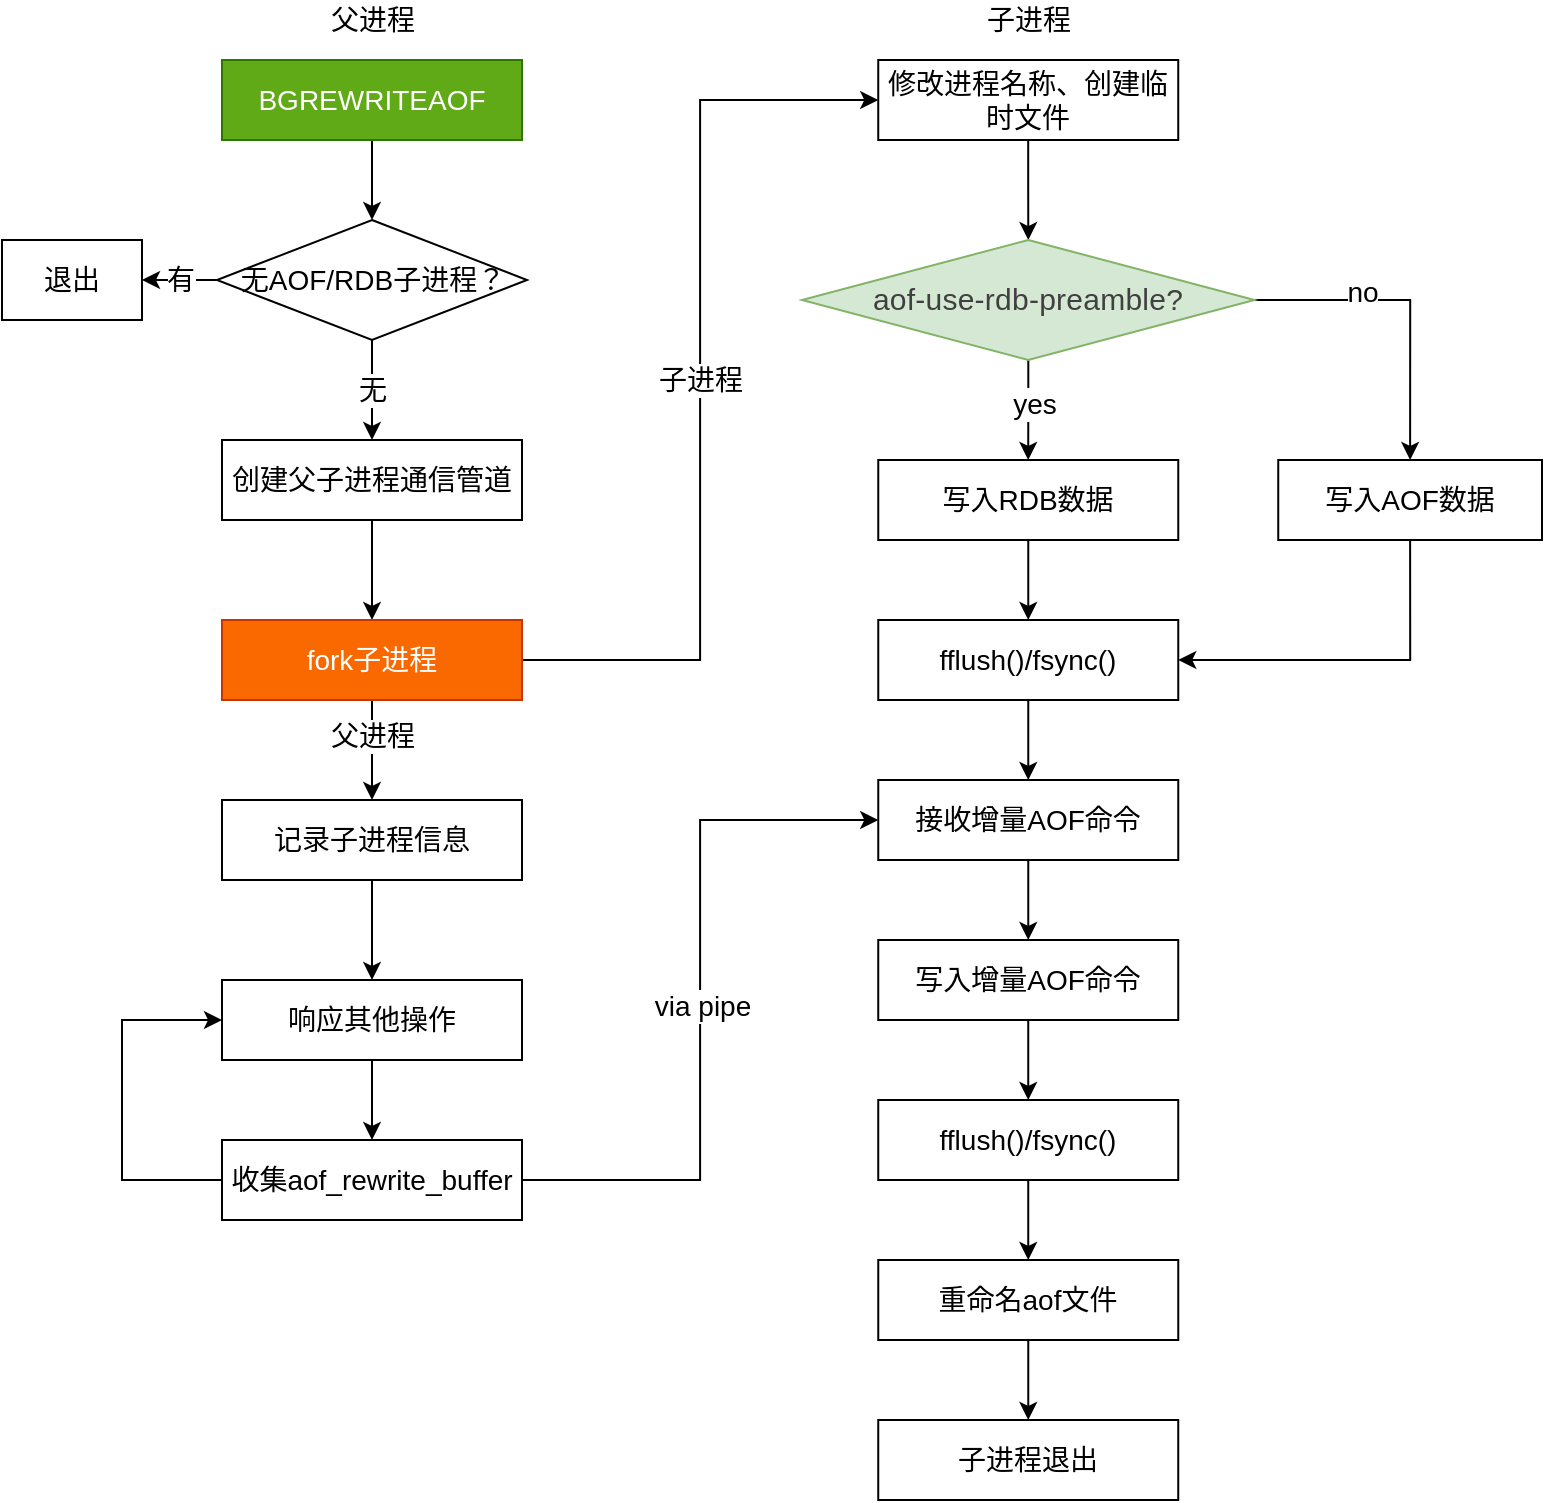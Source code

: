 <mxfile version="14.4.2" type="github" pages="4">
  <diagram id="YJ_Gj_0my1BFzYaCNSu6" name="Persistence">
    <mxGraphModel dx="1426" dy="794" grid="1" gridSize="10" guides="1" tooltips="1" connect="1" arrows="1" fold="1" page="1" pageScale="1" pageWidth="827" pageHeight="1169" math="0" shadow="0">
      <root>
        <mxCell id="0" />
        <mxCell id="1" parent="0" />
        <mxCell id="Mp_vjarauQsjddqw96AD-2" value="" style="rounded=0;orthogonalLoop=1;jettySize=auto;html=1;fontSize=14;edgeStyle=orthogonalEdgeStyle;" parent="1" source="Mp_vjarauQsjddqw96AD-3" target="Mp_vjarauQsjddqw96AD-6" edge="1">
          <mxGeometry relative="1" as="geometry" />
        </mxCell>
        <mxCell id="Mp_vjarauQsjddqw96AD-3" value="BGREWRITEAOF" style="rounded=0;whiteSpace=wrap;html=1;fontSize=14;align=center;fillColor=#60a917;strokeColor=#2D7600;fontColor=#ffffff;" parent="1" vertex="1">
          <mxGeometry x="139" y="120" width="150" height="40" as="geometry" />
        </mxCell>
        <mxCell id="Mp_vjarauQsjddqw96AD-4" value="有" style="edgeStyle=orthogonalEdgeStyle;rounded=0;orthogonalLoop=1;jettySize=auto;html=1;fontSize=14;" parent="1" source="Mp_vjarauQsjddqw96AD-6" target="Mp_vjarauQsjddqw96AD-7" edge="1">
          <mxGeometry relative="1" as="geometry" />
        </mxCell>
        <mxCell id="Mp_vjarauQsjddqw96AD-5" value="无" style="edgeStyle=orthogonalEdgeStyle;rounded=0;orthogonalLoop=1;jettySize=auto;html=1;fontSize=14;" parent="1" source="Mp_vjarauQsjddqw96AD-6" target="Mp_vjarauQsjddqw96AD-9" edge="1">
          <mxGeometry relative="1" as="geometry" />
        </mxCell>
        <mxCell id="Mp_vjarauQsjddqw96AD-6" value="无AOF/RDB子进程？" style="rhombus;whiteSpace=wrap;html=1;rounded=0;fontSize=14;" parent="1" vertex="1">
          <mxGeometry x="136.5" y="200" width="155" height="60" as="geometry" />
        </mxCell>
        <mxCell id="Mp_vjarauQsjddqw96AD-7" value="退出" style="whiteSpace=wrap;html=1;rounded=0;fontSize=14;" parent="1" vertex="1">
          <mxGeometry x="29" y="210" width="70" height="40" as="geometry" />
        </mxCell>
        <mxCell id="Mp_vjarauQsjddqw96AD-8" value="" style="edgeStyle=orthogonalEdgeStyle;rounded=0;orthogonalLoop=1;jettySize=auto;html=1;fontSize=14;" parent="1" source="Mp_vjarauQsjddqw96AD-9" target="Mp_vjarauQsjddqw96AD-13" edge="1">
          <mxGeometry relative="1" as="geometry" />
        </mxCell>
        <mxCell id="Mp_vjarauQsjddqw96AD-9" value="创建父子进程通信管道" style="rounded=0;whiteSpace=wrap;html=1;fontSize=14;align=center;" parent="1" vertex="1">
          <mxGeometry x="139" y="310" width="150" height="40" as="geometry" />
        </mxCell>
        <mxCell id="Mp_vjarauQsjddqw96AD-10" value="子进程" style="edgeStyle=orthogonalEdgeStyle;rounded=0;orthogonalLoop=1;jettySize=auto;html=1;fontSize=14;entryX=0;entryY=0.5;entryDx=0;entryDy=0;" parent="1" source="Mp_vjarauQsjddqw96AD-13" target="Mp_vjarauQsjddqw96AD-24" edge="1">
          <mxGeometry relative="1" as="geometry" />
        </mxCell>
        <mxCell id="Mp_vjarauQsjddqw96AD-11" value="" style="edgeStyle=orthogonalEdgeStyle;rounded=0;orthogonalLoop=1;jettySize=auto;html=1;fontSize=14;" parent="1" source="Mp_vjarauQsjddqw96AD-13" target="Mp_vjarauQsjddqw96AD-16" edge="1">
          <mxGeometry relative="1" as="geometry" />
        </mxCell>
        <mxCell id="Mp_vjarauQsjddqw96AD-12" value="父进程" style="edgeLabel;html=1;align=center;verticalAlign=middle;resizable=0;points=[];fontSize=14;" parent="Mp_vjarauQsjddqw96AD-11" vertex="1" connectable="0">
          <mxGeometry x="-0.275" relative="1" as="geometry">
            <mxPoint as="offset" />
          </mxGeometry>
        </mxCell>
        <mxCell id="Mp_vjarauQsjddqw96AD-13" value="fork子进程" style="rounded=0;whiteSpace=wrap;html=1;fontSize=14;align=center;fillColor=#fa6800;strokeColor=#C73500;fontColor=#ffffff;" parent="1" vertex="1">
          <mxGeometry x="139" y="400" width="150" height="40" as="geometry" />
        </mxCell>
        <mxCell id="Mp_vjarauQsjddqw96AD-14" value="父进程" style="text;html=1;align=center;verticalAlign=middle;resizable=0;points=[];autosize=1;fontSize=14;" parent="1" vertex="1">
          <mxGeometry x="184" y="90" width="60" height="20" as="geometry" />
        </mxCell>
        <mxCell id="Mp_vjarauQsjddqw96AD-15" value="" style="edgeStyle=orthogonalEdgeStyle;rounded=0;orthogonalLoop=1;jettySize=auto;html=1;fontSize=14;" parent="1" source="Mp_vjarauQsjddqw96AD-16" target="Mp_vjarauQsjddqw96AD-18" edge="1">
          <mxGeometry relative="1" as="geometry" />
        </mxCell>
        <mxCell id="Mp_vjarauQsjddqw96AD-16" value="记录子进程信息" style="rounded=0;whiteSpace=wrap;html=1;fontSize=14;align=center;" parent="1" vertex="1">
          <mxGeometry x="139" y="490" width="150" height="40" as="geometry" />
        </mxCell>
        <mxCell id="Mp_vjarauQsjddqw96AD-17" value="" style="edgeStyle=orthogonalEdgeStyle;rounded=0;orthogonalLoop=1;jettySize=auto;html=1;fontSize=14;" parent="1" source="Mp_vjarauQsjddqw96AD-18" target="Mp_vjarauQsjddqw96AD-22" edge="1">
          <mxGeometry relative="1" as="geometry" />
        </mxCell>
        <mxCell id="Mp_vjarauQsjddqw96AD-18" value="响应其他操作" style="rounded=0;whiteSpace=wrap;html=1;fontSize=14;align=center;" parent="1" vertex="1">
          <mxGeometry x="139" y="580" width="150" height="40" as="geometry" />
        </mxCell>
        <mxCell id="Mp_vjarauQsjddqw96AD-19" style="edgeStyle=orthogonalEdgeStyle;rounded=0;orthogonalLoop=1;jettySize=auto;html=1;entryX=0;entryY=0.5;entryDx=0;entryDy=0;fontSize=14;exitX=0;exitY=0.5;exitDx=0;exitDy=0;" parent="1" source="Mp_vjarauQsjddqw96AD-22" target="Mp_vjarauQsjddqw96AD-18" edge="1">
          <mxGeometry relative="1" as="geometry">
            <Array as="points">
              <mxPoint x="89" y="680" />
              <mxPoint x="89" y="600" />
            </Array>
          </mxGeometry>
        </mxCell>
        <mxCell id="Mp_vjarauQsjddqw96AD-20" style="edgeStyle=orthogonalEdgeStyle;rounded=0;orthogonalLoop=1;jettySize=auto;html=1;exitX=1;exitY=0.5;exitDx=0;exitDy=0;entryX=0;entryY=0.5;entryDx=0;entryDy=0;fontSize=14;" parent="1" source="Mp_vjarauQsjddqw96AD-22" target="Mp_vjarauQsjddqw96AD-37" edge="1">
          <mxGeometry relative="1" as="geometry" />
        </mxCell>
        <mxCell id="Mp_vjarauQsjddqw96AD-21" value="via pipe" style="edgeLabel;html=1;align=center;verticalAlign=middle;resizable=0;points=[];fontSize=14;" parent="Mp_vjarauQsjddqw96AD-20" vertex="1" connectable="0">
          <mxGeometry x="-0.018" y="-1" relative="1" as="geometry">
            <mxPoint as="offset" />
          </mxGeometry>
        </mxCell>
        <mxCell id="Mp_vjarauQsjddqw96AD-22" value="收集aof_rewrite_buffer" style="rounded=0;whiteSpace=wrap;html=1;fontSize=14;align=center;" parent="1" vertex="1">
          <mxGeometry x="139" y="660" width="150" height="40" as="geometry" />
        </mxCell>
        <mxCell id="Mp_vjarauQsjddqw96AD-23" style="edgeStyle=orthogonalEdgeStyle;rounded=0;orthogonalLoop=1;jettySize=auto;html=1;fontSize=14;" parent="1" source="Mp_vjarauQsjddqw96AD-24" target="Mp_vjarauQsjddqw96AD-29" edge="1">
          <mxGeometry relative="1" as="geometry" />
        </mxCell>
        <mxCell id="Mp_vjarauQsjddqw96AD-24" value="修改进程名称、创建临时文件" style="rounded=0;whiteSpace=wrap;html=1;fontSize=14;align=center;" parent="1" vertex="1">
          <mxGeometry x="467.12" y="120" width="150" height="40" as="geometry" />
        </mxCell>
        <mxCell id="Mp_vjarauQsjddqw96AD-25" style="edgeStyle=orthogonalEdgeStyle;rounded=0;orthogonalLoop=1;jettySize=auto;html=1;fontSize=14;" parent="1" source="Mp_vjarauQsjddqw96AD-29" target="Mp_vjarauQsjddqw96AD-31" edge="1">
          <mxGeometry relative="1" as="geometry" />
        </mxCell>
        <mxCell id="Mp_vjarauQsjddqw96AD-26" value="yes" style="edgeLabel;html=1;align=center;verticalAlign=middle;resizable=0;points=[];fontSize=14;" parent="Mp_vjarauQsjddqw96AD-25" vertex="1" connectable="0">
          <mxGeometry x="-0.121" y="3" relative="1" as="geometry">
            <mxPoint as="offset" />
          </mxGeometry>
        </mxCell>
        <mxCell id="Mp_vjarauQsjddqw96AD-27" style="edgeStyle=orthogonalEdgeStyle;rounded=0;orthogonalLoop=1;jettySize=auto;html=1;exitX=1;exitY=0.5;exitDx=0;exitDy=0;entryX=0.5;entryY=0;entryDx=0;entryDy=0;fontSize=14;" parent="1" source="Mp_vjarauQsjddqw96AD-29" target="Mp_vjarauQsjddqw96AD-33" edge="1">
          <mxGeometry relative="1" as="geometry" />
        </mxCell>
        <mxCell id="Mp_vjarauQsjddqw96AD-28" value="no" style="edgeLabel;html=1;align=center;verticalAlign=middle;resizable=0;points=[];fontSize=14;" parent="Mp_vjarauQsjddqw96AD-27" vertex="1" connectable="0">
          <mxGeometry x="-0.33" y="4" relative="1" as="geometry">
            <mxPoint as="offset" />
          </mxGeometry>
        </mxCell>
        <mxCell id="Mp_vjarauQsjddqw96AD-29" value="&lt;span style=&quot;font-size: 15px ; color: rgb(64 , 64 , 64) ; line-height: 1.74 ; letter-spacing: 0.008em ; outline-style: none ; overflow-wrap: break-word&quot;&gt;aof-use-rdb-preamble?&lt;/span&gt;" style="rhombus;whiteSpace=wrap;html=1;rounded=0;fontSize=14;fillColor=#d5e8d4;strokeColor=#82b366;" parent="1" vertex="1">
          <mxGeometry x="429" y="210" width="226.25" height="60" as="geometry" />
        </mxCell>
        <mxCell id="Mp_vjarauQsjddqw96AD-30" value="" style="edgeStyle=orthogonalEdgeStyle;rounded=0;orthogonalLoop=1;jettySize=auto;html=1;fontSize=14;" parent="1" source="Mp_vjarauQsjddqw96AD-31" target="Mp_vjarauQsjddqw96AD-35" edge="1">
          <mxGeometry relative="1" as="geometry" />
        </mxCell>
        <mxCell id="Mp_vjarauQsjddqw96AD-31" value="写入RDB数据" style="rounded=0;whiteSpace=wrap;html=1;fontSize=14;align=center;" parent="1" vertex="1">
          <mxGeometry x="467.13" y="320" width="150" height="40" as="geometry" />
        </mxCell>
        <mxCell id="Mp_vjarauQsjddqw96AD-32" style="edgeStyle=orthogonalEdgeStyle;rounded=0;orthogonalLoop=1;jettySize=auto;html=1;entryX=1;entryY=0.5;entryDx=0;entryDy=0;fontSize=14;exitX=0.5;exitY=1;exitDx=0;exitDy=0;" parent="1" source="Mp_vjarauQsjddqw96AD-33" target="Mp_vjarauQsjddqw96AD-35" edge="1">
          <mxGeometry relative="1" as="geometry" />
        </mxCell>
        <mxCell id="Mp_vjarauQsjddqw96AD-33" value="写入AOF数据" style="rounded=0;whiteSpace=wrap;html=1;fontSize=14;align=center;" parent="1" vertex="1">
          <mxGeometry x="667.12" y="320" width="131.88" height="40" as="geometry" />
        </mxCell>
        <mxCell id="Mp_vjarauQsjddqw96AD-34" value="" style="edgeStyle=orthogonalEdgeStyle;rounded=0;orthogonalLoop=1;jettySize=auto;html=1;fontSize=14;" parent="1" source="Mp_vjarauQsjddqw96AD-35" target="Mp_vjarauQsjddqw96AD-37" edge="1">
          <mxGeometry relative="1" as="geometry" />
        </mxCell>
        <mxCell id="Mp_vjarauQsjddqw96AD-35" value="fflush()/fsync()" style="rounded=0;whiteSpace=wrap;html=1;fontSize=14;align=center;" parent="1" vertex="1">
          <mxGeometry x="467.13" y="400" width="150" height="40" as="geometry" />
        </mxCell>
        <mxCell id="Mp_vjarauQsjddqw96AD-36" value="" style="edgeStyle=orthogonalEdgeStyle;rounded=0;orthogonalLoop=1;jettySize=auto;html=1;fontSize=14;" parent="1" source="Mp_vjarauQsjddqw96AD-37" target="Mp_vjarauQsjddqw96AD-39" edge="1">
          <mxGeometry relative="1" as="geometry" />
        </mxCell>
        <mxCell id="Mp_vjarauQsjddqw96AD-37" value="接收增量AOF命令" style="rounded=0;whiteSpace=wrap;html=1;fontSize=14;align=center;" parent="1" vertex="1">
          <mxGeometry x="467.13" y="480" width="150" height="40" as="geometry" />
        </mxCell>
        <mxCell id="Mp_vjarauQsjddqw96AD-38" style="edgeStyle=orthogonalEdgeStyle;rounded=0;orthogonalLoop=1;jettySize=auto;html=1;fontSize=14;" parent="1" source="Mp_vjarauQsjddqw96AD-39" target="Mp_vjarauQsjddqw96AD-41" edge="1">
          <mxGeometry relative="1" as="geometry" />
        </mxCell>
        <mxCell id="Mp_vjarauQsjddqw96AD-39" value="写入增量AOF命令" style="rounded=0;whiteSpace=wrap;html=1;fontSize=14;align=center;" parent="1" vertex="1">
          <mxGeometry x="467.12" y="560" width="150" height="40" as="geometry" />
        </mxCell>
        <mxCell id="Mp_vjarauQsjddqw96AD-40" value="" style="edgeStyle=orthogonalEdgeStyle;rounded=0;orthogonalLoop=1;jettySize=auto;html=1;fontSize=14;" parent="1" source="Mp_vjarauQsjddqw96AD-41" target="Mp_vjarauQsjddqw96AD-43" edge="1">
          <mxGeometry relative="1" as="geometry" />
        </mxCell>
        <mxCell id="Mp_vjarauQsjddqw96AD-41" value="fflush()/fsync()" style="rounded=0;whiteSpace=wrap;html=1;fontSize=14;align=center;" parent="1" vertex="1">
          <mxGeometry x="467.12" y="640" width="150" height="40" as="geometry" />
        </mxCell>
        <mxCell id="Mp_vjarauQsjddqw96AD-42" value="" style="edgeStyle=orthogonalEdgeStyle;rounded=0;orthogonalLoop=1;jettySize=auto;html=1;fontSize=14;" parent="1" source="Mp_vjarauQsjddqw96AD-43" target="Mp_vjarauQsjddqw96AD-44" edge="1">
          <mxGeometry relative="1" as="geometry" />
        </mxCell>
        <mxCell id="Mp_vjarauQsjddqw96AD-43" value="重命名aof文件" style="rounded=0;whiteSpace=wrap;html=1;fontSize=14;align=center;" parent="1" vertex="1">
          <mxGeometry x="467.13" y="720" width="150" height="40" as="geometry" />
        </mxCell>
        <mxCell id="Mp_vjarauQsjddqw96AD-44" value="子进程退出" style="rounded=0;whiteSpace=wrap;html=1;fontSize=14;align=center;" parent="1" vertex="1">
          <mxGeometry x="467.12" y="800" width="150" height="40" as="geometry" />
        </mxCell>
        <mxCell id="Mp_vjarauQsjddqw96AD-45" value="子进程" style="text;html=1;align=center;verticalAlign=middle;resizable=0;points=[];autosize=1;fontSize=14;" parent="1" vertex="1">
          <mxGeometry x="512.12" y="90" width="60" height="20" as="geometry" />
        </mxCell>
      </root>
    </mxGraphModel>
  </diagram>
  <diagram id="7WWDm9_DM62CIQ29J3eI" name="DataStructure">
    <mxGraphModel dx="1426" dy="794" grid="1" gridSize="10" guides="1" tooltips="1" connect="1" arrows="1" fold="1" page="1" pageScale="1" pageWidth="827" pageHeight="1169" math="0" shadow="0">
      <root>
        <mxCell id="5cUk_ysAWRG9jNTbtqEV-0" />
        <mxCell id="5cUk_ysAWRG9jNTbtqEV-1" parent="5cUk_ysAWRG9jNTbtqEV-0" />
        <mxCell id="5cUk_ysAWRG9jNTbtqEV-2" style="edgeStyle=orthogonalEdgeStyle;rounded=0;orthogonalLoop=1;jettySize=auto;html=1;fontSize=14;curved=1;entryX=0;entryY=0.5;entryDx=0;entryDy=0;" parent="5cUk_ysAWRG9jNTbtqEV-1" source="5cUk_ysAWRG9jNTbtqEV-32" target="5cUk_ysAWRG9jNTbtqEV-36" edge="1">
          <mxGeometry relative="1" as="geometry" />
        </mxCell>
        <mxCell id="5cUk_ysAWRG9jNTbtqEV-3" style="edgeStyle=orthogonalEdgeStyle;curved=1;rounded=0;orthogonalLoop=1;jettySize=auto;html=1;entryX=0;entryY=0.5;entryDx=0;entryDy=0;fontSize=14;" parent="5cUk_ysAWRG9jNTbtqEV-1" source="5cUk_ysAWRG9jNTbtqEV-32" target="5cUk_ysAWRG9jNTbtqEV-41" edge="1">
          <mxGeometry relative="1" as="geometry" />
        </mxCell>
        <mxCell id="5cUk_ysAWRG9jNTbtqEV-4" style="edgeStyle=orthogonalEdgeStyle;curved=1;rounded=0;orthogonalLoop=1;jettySize=auto;html=1;exitX=1;exitY=0.5;exitDx=0;exitDy=0;entryX=0;entryY=0.167;entryDx=0;entryDy=0;entryPerimeter=0;fontSize=14;" parent="5cUk_ysAWRG9jNTbtqEV-1" source="5cUk_ysAWRG9jNTbtqEV-35" target="5cUk_ysAWRG9jNTbtqEV-15" edge="1">
          <mxGeometry relative="1" as="geometry" />
        </mxCell>
        <mxCell id="5cUk_ysAWRG9jNTbtqEV-5" value="NULL" style="rounded=0;whiteSpace=wrap;html=1;strokeColor=#36393d;fontSize=14;align=center;fillColor=#eeeeee;" parent="5cUk_ysAWRG9jNTbtqEV-1" vertex="1">
          <mxGeometry x="400" y="280" width="100" height="30" as="geometry" />
        </mxCell>
        <mxCell id="5cUk_ysAWRG9jNTbtqEV-6" value="NULL" style="rounded=0;whiteSpace=wrap;html=1;strokeColor=#36393d;fontSize=14;align=center;fillColor=#eeeeee;" parent="5cUk_ysAWRG9jNTbtqEV-1" vertex="1">
          <mxGeometry x="710" y="124" width="90" height="30" as="geometry" />
        </mxCell>
        <mxCell id="5cUk_ysAWRG9jNTbtqEV-7" style="edgeStyle=orthogonalEdgeStyle;curved=1;rounded=0;orthogonalLoop=1;jettySize=auto;html=1;exitX=1;exitY=0.5;exitDx=0;exitDy=0;fontSize=14;" parent="5cUk_ysAWRG9jNTbtqEV-1" source="5cUk_ysAWRG9jNTbtqEV-24" target="5cUk_ysAWRG9jNTbtqEV-6" edge="1">
          <mxGeometry relative="1" as="geometry" />
        </mxCell>
        <mxCell id="5cUk_ysAWRG9jNTbtqEV-8" value="NULL" style="rounded=0;whiteSpace=wrap;html=1;strokeColor=#36393d;fontSize=14;align=center;fillColor=#eeeeee;" parent="5cUk_ysAWRG9jNTbtqEV-1" vertex="1">
          <mxGeometry x="590" y="190" width="80" height="30" as="geometry" />
        </mxCell>
        <mxCell id="5cUk_ysAWRG9jNTbtqEV-9" style="edgeStyle=orthogonalEdgeStyle;curved=1;rounded=0;orthogonalLoop=1;jettySize=auto;html=1;exitX=1;exitY=0.5;exitDx=0;exitDy=0;entryX=-0.012;entryY=0.885;entryDx=0;entryDy=0;entryPerimeter=0;fontSize=14;" parent="5cUk_ysAWRG9jNTbtqEV-1" source="5cUk_ysAWRG9jNTbtqEV-16" target="5cUk_ysAWRG9jNTbtqEV-22" edge="1">
          <mxGeometry relative="1" as="geometry" />
        </mxCell>
        <mxCell id="5cUk_ysAWRG9jNTbtqEV-10" style="edgeStyle=orthogonalEdgeStyle;curved=1;rounded=0;orthogonalLoop=1;jettySize=auto;html=1;exitX=1;exitY=0.5;exitDx=0;exitDy=0;entryX=0;entryY=0.5;entryDx=0;entryDy=0;fontSize=14;" parent="5cUk_ysAWRG9jNTbtqEV-1" source="5cUk_ysAWRG9jNTbtqEV-17" target="5cUk_ysAWRG9jNTbtqEV-8" edge="1">
          <mxGeometry relative="1" as="geometry" />
        </mxCell>
        <mxCell id="5cUk_ysAWRG9jNTbtqEV-11" style="edgeStyle=orthogonalEdgeStyle;curved=1;rounded=0;orthogonalLoop=1;jettySize=auto;html=1;exitX=1;exitY=0.5;exitDx=0;exitDy=0;entryX=0;entryY=0.5;entryDx=0;entryDy=0;fontSize=14;" parent="5cUk_ysAWRG9jNTbtqEV-1" source="5cUk_ysAWRG9jNTbtqEV-18" target="5cUk_ysAWRG9jNTbtqEV-27" edge="1">
          <mxGeometry relative="1" as="geometry" />
        </mxCell>
        <mxCell id="5cUk_ysAWRG9jNTbtqEV-12" style="edgeStyle=orthogonalEdgeStyle;curved=1;rounded=0;orthogonalLoop=1;jettySize=auto;html=1;exitX=1;exitY=0.5;exitDx=0;exitDy=0;entryX=0;entryY=0.5;entryDx=0;entryDy=0;fontSize=14;" parent="5cUk_ysAWRG9jNTbtqEV-1" source="5cUk_ysAWRG9jNTbtqEV-35" target="5cUk_ysAWRG9jNTbtqEV-5" edge="1">
          <mxGeometry relative="1" as="geometry" />
        </mxCell>
        <mxCell id="5cUk_ysAWRG9jNTbtqEV-13" value="NULL" style="rounded=0;whiteSpace=wrap;html=1;strokeColor=#36393d;fontSize=14;align=center;fillColor=#eeeeee;" parent="5cUk_ysAWRG9jNTbtqEV-1" vertex="1">
          <mxGeometry x="710" y="317" width="90" height="30" as="geometry" />
        </mxCell>
        <mxCell id="5cUk_ysAWRG9jNTbtqEV-14" style="edgeStyle=orthogonalEdgeStyle;curved=1;rounded=0;orthogonalLoop=1;jettySize=auto;html=1;exitX=1;exitY=0.5;exitDx=0;exitDy=0;entryX=0;entryY=0.5;entryDx=0;entryDy=0;fontSize=14;" parent="5cUk_ysAWRG9jNTbtqEV-1" source="5cUk_ysAWRG9jNTbtqEV-28" target="5cUk_ysAWRG9jNTbtqEV-13" edge="1">
          <mxGeometry relative="1" as="geometry" />
        </mxCell>
        <mxCell id="5cUk_ysAWRG9jNTbtqEV-15" value="dictEntry**&#xa;(bucket)" style="swimlane;fontStyle=1;align=center;verticalAlign=top;childLayout=stackLayout;horizontal=1;startSize=50;horizontalStack=0;resizeParent=1;resizeParentMax=0;resizeLast=0;collapsible=1;marginBottom=0;fontSize=14;fillColor=#fff2cc;strokeColor=#d6b656;" parent="5cUk_ysAWRG9jNTbtqEV-1" vertex="1">
          <mxGeometry x="400" y="70" width="100" height="180" as="geometry" />
        </mxCell>
        <mxCell id="5cUk_ysAWRG9jNTbtqEV-16" value="0" style="text;fillColor=#fff2cc;align=center;verticalAlign=top;spacingLeft=4;spacingRight=4;overflow=hidden;rotatable=0;points=[[0,0.5],[1,0.5]];portConstraint=eastwest;strokeColor=#d6b656;" parent="5cUk_ysAWRG9jNTbtqEV-15" vertex="1">
          <mxGeometry y="50" width="100" height="26" as="geometry" />
        </mxCell>
        <mxCell id="5cUk_ysAWRG9jNTbtqEV-17" value="1" style="text;fillColor=#fff2cc;align=center;verticalAlign=top;spacingLeft=4;spacingRight=4;overflow=hidden;rotatable=0;points=[[0,0.5],[1,0.5]];portConstraint=eastwest;strokeColor=#d6b656;" parent="5cUk_ysAWRG9jNTbtqEV-15" vertex="1">
          <mxGeometry y="76" width="100" height="26" as="geometry" />
        </mxCell>
        <mxCell id="5cUk_ysAWRG9jNTbtqEV-18" value="2" style="text;fillColor=#fff2cc;align=center;verticalAlign=top;spacingLeft=4;spacingRight=4;overflow=hidden;rotatable=0;points=[[0,0.5],[1,0.5]];portConstraint=eastwest;strokeColor=#d6b656;" parent="5cUk_ysAWRG9jNTbtqEV-15" vertex="1">
          <mxGeometry y="102" width="100" height="26" as="geometry" />
        </mxCell>
        <mxCell id="5cUk_ysAWRG9jNTbtqEV-19" value="3" style="text;fillColor=#fff2cc;align=center;verticalAlign=top;spacingLeft=4;spacingRight=4;overflow=hidden;rotatable=0;points=[[0,0.5],[1,0.5]];portConstraint=eastwest;strokeColor=#d6b656;" parent="5cUk_ysAWRG9jNTbtqEV-15" vertex="1">
          <mxGeometry y="128" width="100" height="26" as="geometry" />
        </mxCell>
        <mxCell id="5cUk_ysAWRG9jNTbtqEV-20" value="……" style="text;fillColor=#fff2cc;align=center;verticalAlign=top;spacingLeft=4;spacingRight=4;overflow=hidden;rotatable=0;points=[[0,0.5],[1,0.5]];portConstraint=eastwest;strokeColor=#d6b656;" parent="5cUk_ysAWRG9jNTbtqEV-15" vertex="1">
          <mxGeometry y="154" width="100" height="26" as="geometry" />
        </mxCell>
        <mxCell id="5cUk_ysAWRG9jNTbtqEV-21" value="dictEntry" style="swimlane;fontStyle=1;align=center;verticalAlign=top;childLayout=stackLayout;horizontal=1;startSize=26;horizontalStack=0;resizeParent=1;resizeParentMax=0;resizeLast=0;collapsible=1;marginBottom=0;fontSize=14;fillColor=#fa6800;strokeColor=#C73500;fontColor=#ffffff;" parent="5cUk_ysAWRG9jNTbtqEV-1" vertex="1">
          <mxGeometry x="590" y="50" width="80" height="104" as="geometry" />
        </mxCell>
        <mxCell id="5cUk_ysAWRG9jNTbtqEV-22" value="key" style="text;fillColor=#fa6800;align=left;verticalAlign=top;spacingLeft=4;spacingRight=4;overflow=hidden;rotatable=0;points=[[0,0.5],[1,0.5]];portConstraint=eastwest;strokeColor=#C73500;fontColor=#ffffff;" parent="5cUk_ysAWRG9jNTbtqEV-21" vertex="1">
          <mxGeometry y="26" width="80" height="26" as="geometry" />
        </mxCell>
        <mxCell id="5cUk_ysAWRG9jNTbtqEV-23" value="value" style="text;fillColor=#fa6800;align=left;verticalAlign=top;spacingLeft=4;spacingRight=4;overflow=hidden;rotatable=0;points=[[0,0.5],[1,0.5]];portConstraint=eastwest;strokeColor=#C73500;fontColor=#ffffff;" parent="5cUk_ysAWRG9jNTbtqEV-21" vertex="1">
          <mxGeometry y="52" width="80" height="26" as="geometry" />
        </mxCell>
        <mxCell id="5cUk_ysAWRG9jNTbtqEV-24" value="next" style="text;fillColor=#fa6800;align=left;verticalAlign=top;spacingLeft=4;spacingRight=4;overflow=hidden;rotatable=0;points=[[0,0.5],[1,0.5]];portConstraint=eastwest;strokeColor=#C73500;fontColor=#ffffff;" parent="5cUk_ysAWRG9jNTbtqEV-21" vertex="1">
          <mxGeometry y="78" width="80" height="26" as="geometry" />
        </mxCell>
        <mxCell id="5cUk_ysAWRG9jNTbtqEV-25" value="dictEntry" style="swimlane;fontStyle=1;align=center;verticalAlign=top;childLayout=stackLayout;horizontal=1;startSize=26;horizontalStack=0;resizeParent=1;resizeParentMax=0;resizeLast=0;collapsible=1;marginBottom=0;fontSize=14;fillColor=#fa6800;strokeColor=#C73500;fontColor=#ffffff;" parent="5cUk_ysAWRG9jNTbtqEV-1" vertex="1">
          <mxGeometry x="590" y="243" width="80" height="104" as="geometry" />
        </mxCell>
        <mxCell id="5cUk_ysAWRG9jNTbtqEV-26" value="key" style="text;fillColor=#fa6800;align=left;verticalAlign=top;spacingLeft=4;spacingRight=4;overflow=hidden;rotatable=0;points=[[0,0.5],[1,0.5]];portConstraint=eastwest;strokeColor=#C73500;fontColor=#ffffff;" parent="5cUk_ysAWRG9jNTbtqEV-25" vertex="1">
          <mxGeometry y="26" width="80" height="26" as="geometry" />
        </mxCell>
        <mxCell id="5cUk_ysAWRG9jNTbtqEV-27" value="value" style="text;fillColor=#fa6800;align=left;verticalAlign=top;spacingLeft=4;spacingRight=4;overflow=hidden;rotatable=0;points=[[0,0.5],[1,0.5]];portConstraint=eastwest;strokeColor=#C73500;fontColor=#ffffff;" parent="5cUk_ysAWRG9jNTbtqEV-25" vertex="1">
          <mxGeometry y="52" width="80" height="26" as="geometry" />
        </mxCell>
        <mxCell id="5cUk_ysAWRG9jNTbtqEV-28" value="next" style="text;fillColor=#fa6800;align=left;verticalAlign=top;spacingLeft=4;spacingRight=4;overflow=hidden;rotatable=0;points=[[0,0.5],[1,0.5]];portConstraint=eastwest;strokeColor=#C73500;fontColor=#ffffff;" parent="5cUk_ysAWRG9jNTbtqEV-25" vertex="1">
          <mxGeometry y="78" width="80" height="26" as="geometry" />
        </mxCell>
        <mxCell id="5cUk_ysAWRG9jNTbtqEV-29" value="dict" style="swimlane;fontStyle=1;align=center;verticalAlign=top;childLayout=stackLayout;horizontal=1;startSize=26;horizontalStack=0;resizeParent=1;resizeParentMax=0;resizeLast=0;collapsible=1;marginBottom=0;fontSize=14;fillColor=#d5e8d4;strokeColor=#82b366;" parent="5cUk_ysAWRG9jNTbtqEV-1" vertex="1">
          <mxGeometry x="50" y="230" width="100" height="130" as="geometry" />
        </mxCell>
        <mxCell id="5cUk_ysAWRG9jNTbtqEV-30" value="type" style="text;fillColor=#d5e8d4;align=left;verticalAlign=top;spacingLeft=4;spacingRight=4;overflow=hidden;rotatable=0;points=[[0,0.5],[1,0.5]];portConstraint=eastwest;strokeColor=#82b366;" parent="5cUk_ysAWRG9jNTbtqEV-29" vertex="1">
          <mxGeometry y="26" width="100" height="26" as="geometry" />
        </mxCell>
        <mxCell id="5cUk_ysAWRG9jNTbtqEV-31" value="privdata" style="text;fillColor=#d5e8d4;align=left;verticalAlign=top;spacingLeft=4;spacingRight=4;overflow=hidden;rotatable=0;points=[[0,0.5],[1,0.5]];portConstraint=eastwest;strokeColor=#82b366;" parent="5cUk_ysAWRG9jNTbtqEV-29" vertex="1">
          <mxGeometry y="52" width="100" height="26" as="geometry" />
        </mxCell>
        <mxCell id="5cUk_ysAWRG9jNTbtqEV-32" value="ht[2]" style="text;fillColor=#d5e8d4;align=left;verticalAlign=top;spacingLeft=4;spacingRight=4;overflow=hidden;rotatable=0;points=[[0,0.5],[1,0.5]];portConstraint=eastwest;strokeColor=#82b366;" parent="5cUk_ysAWRG9jNTbtqEV-29" vertex="1">
          <mxGeometry y="78" width="100" height="26" as="geometry" />
        </mxCell>
        <mxCell id="5cUk_ysAWRG9jNTbtqEV-33" value="rehashidx" style="text;fillColor=#d5e8d4;align=left;verticalAlign=top;spacingLeft=4;spacingRight=4;overflow=hidden;rotatable=0;points=[[0,0.5],[1,0.5]];portConstraint=eastwest;strokeColor=#82b366;" parent="5cUk_ysAWRG9jNTbtqEV-29" vertex="1">
          <mxGeometry y="104" width="100" height="26" as="geometry" />
        </mxCell>
        <mxCell id="5cUk_ysAWRG9jNTbtqEV-34" value="dictht" style="swimlane;fontStyle=1;align=center;verticalAlign=top;childLayout=stackLayout;horizontal=1;startSize=26;horizontalStack=0;resizeParent=1;resizeParentMax=0;resizeLast=0;collapsible=1;marginBottom=0;fontSize=14;fillColor=#ffe6cc;strokeColor=#d79b00;" parent="5cUk_ysAWRG9jNTbtqEV-1" vertex="1">
          <mxGeometry x="220" y="120" width="100" height="130" as="geometry" />
        </mxCell>
        <mxCell id="5cUk_ysAWRG9jNTbtqEV-35" value="**table" style="text;fillColor=#ffe6cc;align=left;verticalAlign=top;spacingLeft=4;spacingRight=4;overflow=hidden;rotatable=0;points=[[0,0.5],[1,0.5]];portConstraint=eastwest;strokeColor=#d79b00;" parent="5cUk_ysAWRG9jNTbtqEV-34" vertex="1">
          <mxGeometry y="26" width="100" height="26" as="geometry" />
        </mxCell>
        <mxCell id="5cUk_ysAWRG9jNTbtqEV-36" value="size" style="text;fillColor=#ffe6cc;align=left;verticalAlign=top;spacingLeft=4;spacingRight=4;overflow=hidden;rotatable=0;points=[[0,0.5],[1,0.5]];portConstraint=eastwest;strokeColor=#d79b00;" parent="5cUk_ysAWRG9jNTbtqEV-34" vertex="1">
          <mxGeometry y="52" width="100" height="26" as="geometry" />
        </mxCell>
        <mxCell id="5cUk_ysAWRG9jNTbtqEV-37" value="sizemask" style="text;fillColor=#ffe6cc;align=left;verticalAlign=top;spacingLeft=4;spacingRight=4;overflow=hidden;rotatable=0;points=[[0,0.5],[1,0.5]];portConstraint=eastwest;strokeColor=#d79b00;" parent="5cUk_ysAWRG9jNTbtqEV-34" vertex="1">
          <mxGeometry y="78" width="100" height="26" as="geometry" />
        </mxCell>
        <mxCell id="5cUk_ysAWRG9jNTbtqEV-38" value="used" style="text;fillColor=#ffe6cc;align=left;verticalAlign=top;spacingLeft=4;spacingRight=4;overflow=hidden;rotatable=0;points=[[0,0.5],[1,0.5]];portConstraint=eastwest;strokeColor=#d79b00;" parent="5cUk_ysAWRG9jNTbtqEV-34" vertex="1">
          <mxGeometry y="104" width="100" height="26" as="geometry" />
        </mxCell>
        <mxCell id="5cUk_ysAWRG9jNTbtqEV-39" value="dictht" style="swimlane;fontStyle=1;align=center;verticalAlign=top;childLayout=stackLayout;horizontal=1;startSize=26;horizontalStack=0;resizeParent=1;resizeParentMax=0;resizeLast=0;collapsible=1;marginBottom=0;fontSize=14;fillColor=#ffe6cc;strokeColor=#d79b00;" parent="5cUk_ysAWRG9jNTbtqEV-1" vertex="1">
          <mxGeometry x="220" y="370" width="100" height="130" as="geometry" />
        </mxCell>
        <mxCell id="5cUk_ysAWRG9jNTbtqEV-40" value="**table" style="text;fillColor=#ffe6cc;align=left;verticalAlign=top;spacingLeft=4;spacingRight=4;overflow=hidden;rotatable=0;points=[[0,0.5],[1,0.5]];portConstraint=eastwest;strokeColor=#d79b00;" parent="5cUk_ysAWRG9jNTbtqEV-39" vertex="1">
          <mxGeometry y="26" width="100" height="26" as="geometry" />
        </mxCell>
        <mxCell id="5cUk_ysAWRG9jNTbtqEV-41" value="size" style="text;fillColor=#ffe6cc;align=left;verticalAlign=top;spacingLeft=4;spacingRight=4;overflow=hidden;rotatable=0;points=[[0,0.5],[1,0.5]];portConstraint=eastwest;strokeColor=#d79b00;" parent="5cUk_ysAWRG9jNTbtqEV-39" vertex="1">
          <mxGeometry y="52" width="100" height="26" as="geometry" />
        </mxCell>
        <mxCell id="5cUk_ysAWRG9jNTbtqEV-42" value="sizemask" style="text;fillColor=#ffe6cc;align=left;verticalAlign=top;spacingLeft=4;spacingRight=4;overflow=hidden;rotatable=0;points=[[0,0.5],[1,0.5]];portConstraint=eastwest;strokeColor=#d79b00;" parent="5cUk_ysAWRG9jNTbtqEV-39" vertex="1">
          <mxGeometry y="78" width="100" height="26" as="geometry" />
        </mxCell>
        <mxCell id="5cUk_ysAWRG9jNTbtqEV-43" value="used" style="text;fillColor=#ffe6cc;align=left;verticalAlign=top;spacingLeft=4;spacingRight=4;overflow=hidden;rotatable=0;points=[[0,0.5],[1,0.5]];portConstraint=eastwest;strokeColor=#d79b00;" parent="5cUk_ysAWRG9jNTbtqEV-39" vertex="1">
          <mxGeometry y="104" width="100" height="26" as="geometry" />
        </mxCell>
        <mxCell id="5cUk_ysAWRG9jNTbtqEV-44" value="redisDb-0" style="text;html=1;align=center;verticalAlign=middle;resizable=0;points=[];autosize=1;fontSize=19;fillColor=#60a917;strokeColor=#2D7600;fontColor=#ffffff;" parent="5cUk_ysAWRG9jNTbtqEV-1" vertex="1">
          <mxGeometry x="60" y="70" width="100" height="30" as="geometry" />
        </mxCell>
      </root>
    </mxGraphModel>
  </diagram>
  <diagram id="bR4vb6DywOM5CS-3ph9q" name="Basic">
    <mxGraphModel dx="1426" dy="794" grid="1" gridSize="10" guides="1" tooltips="1" connect="1" arrows="1" fold="1" page="1" pageScale="1" pageWidth="827" pageHeight="1169" math="0" shadow="0">
      <root>
        <mxCell id="CLV6WstSzQ5GfpViUKfN-0" />
        <mxCell id="CLV6WstSzQ5GfpViUKfN-1" parent="CLV6WstSzQ5GfpViUKfN-0" />
        <mxCell id="CLV6WstSzQ5GfpViUKfN-2" value="" style="rounded=0;whiteSpace=wrap;html=1;fontSize=14;align=left;strokeColor=none;" parent="CLV6WstSzQ5GfpViUKfN-1" vertex="1">
          <mxGeometry x="70" y="1190" width="586" height="260" as="geometry" />
        </mxCell>
        <mxCell id="CLV6WstSzQ5GfpViUKfN-3" style="edgeStyle=orthogonalEdgeStyle;rounded=0;orthogonalLoop=1;jettySize=auto;html=1;exitX=1;exitY=0.25;exitDx=0;exitDy=0;entryX=0;entryY=0.25;entryDx=0;entryDy=0;" parent="CLV6WstSzQ5GfpViUKfN-1" source="CLV6WstSzQ5GfpViUKfN-4" target="CLV6WstSzQ5GfpViUKfN-7" edge="1">
          <mxGeometry relative="1" as="geometry" />
        </mxCell>
        <mxCell id="CLV6WstSzQ5GfpViUKfN-4" value="" style="rounded=0;whiteSpace=wrap;html=1;" parent="CLV6WstSzQ5GfpViUKfN-1" vertex="1">
          <mxGeometry x="154" y="260" width="60" height="60" as="geometry" />
        </mxCell>
        <mxCell id="CLV6WstSzQ5GfpViUKfN-5" style="edgeStyle=orthogonalEdgeStyle;rounded=0;orthogonalLoop=1;jettySize=auto;html=1;exitX=0;exitY=0.75;exitDx=0;exitDy=0;entryX=1;entryY=0.75;entryDx=0;entryDy=0;" parent="CLV6WstSzQ5GfpViUKfN-1" source="CLV6WstSzQ5GfpViUKfN-7" target="CLV6WstSzQ5GfpViUKfN-4" edge="1">
          <mxGeometry relative="1" as="geometry" />
        </mxCell>
        <mxCell id="CLV6WstSzQ5GfpViUKfN-6" style="edgeStyle=orthogonalEdgeStyle;rounded=0;orthogonalLoop=1;jettySize=auto;html=1;exitX=1;exitY=0.25;exitDx=0;exitDy=0;entryX=0;entryY=0.25;entryDx=0;entryDy=0;" parent="CLV6WstSzQ5GfpViUKfN-1" source="CLV6WstSzQ5GfpViUKfN-7" target="CLV6WstSzQ5GfpViUKfN-10" edge="1">
          <mxGeometry relative="1" as="geometry" />
        </mxCell>
        <mxCell id="CLV6WstSzQ5GfpViUKfN-7" value="" style="rounded=0;whiteSpace=wrap;html=1;" parent="CLV6WstSzQ5GfpViUKfN-1" vertex="1">
          <mxGeometry x="264" y="260" width="60" height="60" as="geometry" />
        </mxCell>
        <mxCell id="CLV6WstSzQ5GfpViUKfN-8" style="edgeStyle=orthogonalEdgeStyle;rounded=0;orthogonalLoop=1;jettySize=auto;html=1;exitX=0;exitY=0.75;exitDx=0;exitDy=0;entryX=1;entryY=0.75;entryDx=0;entryDy=0;" parent="CLV6WstSzQ5GfpViUKfN-1" source="CLV6WstSzQ5GfpViUKfN-10" target="CLV6WstSzQ5GfpViUKfN-7" edge="1">
          <mxGeometry relative="1" as="geometry" />
        </mxCell>
        <mxCell id="CLV6WstSzQ5GfpViUKfN-9" style="edgeStyle=orthogonalEdgeStyle;rounded=0;orthogonalLoop=1;jettySize=auto;html=1;exitX=1;exitY=0.25;exitDx=0;exitDy=0;entryX=0;entryY=0.25;entryDx=0;entryDy=0;" parent="CLV6WstSzQ5GfpViUKfN-1" source="CLV6WstSzQ5GfpViUKfN-10" target="CLV6WstSzQ5GfpViUKfN-13" edge="1">
          <mxGeometry relative="1" as="geometry" />
        </mxCell>
        <mxCell id="CLV6WstSzQ5GfpViUKfN-10" value="" style="rounded=0;whiteSpace=wrap;html=1;" parent="CLV6WstSzQ5GfpViUKfN-1" vertex="1">
          <mxGeometry x="374" y="260" width="60" height="60" as="geometry" />
        </mxCell>
        <mxCell id="CLV6WstSzQ5GfpViUKfN-11" style="edgeStyle=orthogonalEdgeStyle;rounded=0;orthogonalLoop=1;jettySize=auto;html=1;exitX=0;exitY=0.75;exitDx=0;exitDy=0;entryX=1;entryY=0.75;entryDx=0;entryDy=0;" parent="CLV6WstSzQ5GfpViUKfN-1" source="CLV6WstSzQ5GfpViUKfN-13" target="CLV6WstSzQ5GfpViUKfN-10" edge="1">
          <mxGeometry relative="1" as="geometry" />
        </mxCell>
        <mxCell id="CLV6WstSzQ5GfpViUKfN-12" style="edgeStyle=orthogonalEdgeStyle;rounded=0;orthogonalLoop=1;jettySize=auto;html=1;exitX=1;exitY=0.25;exitDx=0;exitDy=0;entryX=0;entryY=0.25;entryDx=0;entryDy=0;" parent="CLV6WstSzQ5GfpViUKfN-1" source="CLV6WstSzQ5GfpViUKfN-13" target="CLV6WstSzQ5GfpViUKfN-15" edge="1">
          <mxGeometry relative="1" as="geometry" />
        </mxCell>
        <mxCell id="CLV6WstSzQ5GfpViUKfN-13" value="" style="rounded=0;whiteSpace=wrap;html=1;" parent="CLV6WstSzQ5GfpViUKfN-1" vertex="1">
          <mxGeometry x="484" y="260" width="60" height="60" as="geometry" />
        </mxCell>
        <mxCell id="CLV6WstSzQ5GfpViUKfN-14" style="edgeStyle=orthogonalEdgeStyle;rounded=0;orthogonalLoop=1;jettySize=auto;html=1;exitX=0;exitY=0.75;exitDx=0;exitDy=0;entryX=1;entryY=0.75;entryDx=0;entryDy=0;" parent="CLV6WstSzQ5GfpViUKfN-1" source="CLV6WstSzQ5GfpViUKfN-15" target="CLV6WstSzQ5GfpViUKfN-13" edge="1">
          <mxGeometry relative="1" as="geometry" />
        </mxCell>
        <mxCell id="CLV6WstSzQ5GfpViUKfN-15" value="" style="rounded=0;whiteSpace=wrap;html=1;" parent="CLV6WstSzQ5GfpViUKfN-1" vertex="1">
          <mxGeometry x="594" y="260" width="60" height="60" as="geometry" />
        </mxCell>
        <mxCell id="CLV6WstSzQ5GfpViUKfN-16" value="RPUSH" style="endArrow=classic;html=1;" parent="CLV6WstSzQ5GfpViUKfN-1" edge="1">
          <mxGeometry width="50" height="50" relative="1" as="geometry">
            <mxPoint x="749" y="290" as="sourcePoint" />
            <mxPoint x="660" y="289.5" as="targetPoint" />
          </mxGeometry>
        </mxCell>
        <mxCell id="CLV6WstSzQ5GfpViUKfN-17" value="LPOP" style="endArrow=classic;html=1;" parent="CLV6WstSzQ5GfpViUKfN-1" edge="1">
          <mxGeometry width="50" height="50" relative="1" as="geometry">
            <mxPoint x="153" y="290" as="sourcePoint" />
            <mxPoint x="64" y="289.5" as="targetPoint" />
          </mxGeometry>
        </mxCell>
        <mxCell id="CLV6WstSzQ5GfpViUKfN-18" value="队头" style="text;html=1;align=center;verticalAlign=middle;resizable=0;points=[];autosize=1;" parent="CLV6WstSzQ5GfpViUKfN-1" vertex="1">
          <mxGeometry x="164" y="230" width="40" height="20" as="geometry" />
        </mxCell>
        <mxCell id="CLV6WstSzQ5GfpViUKfN-19" value="队尾" style="text;html=1;align=center;verticalAlign=middle;resizable=0;points=[];autosize=1;" parent="CLV6WstSzQ5GfpViUKfN-1" vertex="1">
          <mxGeometry x="601" y="231" width="40" height="20" as="geometry" />
        </mxCell>
        <mxCell id="CLV6WstSzQ5GfpViUKfN-20" style="edgeStyle=orthogonalEdgeStyle;rounded=0;orthogonalLoop=1;jettySize=auto;html=1;exitX=1;exitY=0.5;exitDx=0;exitDy=0;entryX=0;entryY=0.5;entryDx=0;entryDy=0;fontSize=14;" parent="CLV6WstSzQ5GfpViUKfN-1" source="CLV6WstSzQ5GfpViUKfN-21" target="CLV6WstSzQ5GfpViUKfN-25" edge="1">
          <mxGeometry relative="1" as="geometry" />
        </mxCell>
        <mxCell id="CLV6WstSzQ5GfpViUKfN-21" value="pub" style="rounded=0;whiteSpace=wrap;html=1;fontSize=14;" parent="CLV6WstSzQ5GfpViUKfN-1" vertex="1">
          <mxGeometry x="144" y="550" width="120" height="60" as="geometry" />
        </mxCell>
        <mxCell id="CLV6WstSzQ5GfpViUKfN-22" style="edgeStyle=orthogonalEdgeStyle;rounded=0;orthogonalLoop=1;jettySize=auto;html=1;exitX=1;exitY=0.5;exitDx=0;exitDy=0;entryX=0;entryY=0.5;entryDx=0;entryDy=0;fontSize=14;" parent="CLV6WstSzQ5GfpViUKfN-1" source="CLV6WstSzQ5GfpViUKfN-25" target="CLV6WstSzQ5GfpViUKfN-27" edge="1">
          <mxGeometry relative="1" as="geometry" />
        </mxCell>
        <mxCell id="CLV6WstSzQ5GfpViUKfN-23" style="rounded=0;orthogonalLoop=1;jettySize=auto;html=1;exitX=1;exitY=0.5;exitDx=0;exitDy=0;entryX=0;entryY=0.5;entryDx=0;entryDy=0;fontSize=14;" parent="CLV6WstSzQ5GfpViUKfN-1" source="CLV6WstSzQ5GfpViUKfN-25" target="CLV6WstSzQ5GfpViUKfN-26" edge="1">
          <mxGeometry relative="1" as="geometry" />
        </mxCell>
        <mxCell id="CLV6WstSzQ5GfpViUKfN-24" style="edgeStyle=none;rounded=0;orthogonalLoop=1;jettySize=auto;html=1;exitX=1;exitY=0.5;exitDx=0;exitDy=0;entryX=0;entryY=0.5;entryDx=0;entryDy=0;fontSize=14;" parent="CLV6WstSzQ5GfpViUKfN-1" source="CLV6WstSzQ5GfpViUKfN-25" target="CLV6WstSzQ5GfpViUKfN-28" edge="1">
          <mxGeometry relative="1" as="geometry" />
        </mxCell>
        <mxCell id="CLV6WstSzQ5GfpViUKfN-25" value="channel" style="ellipse;whiteSpace=wrap;html=1;fontSize=14;" parent="CLV6WstSzQ5GfpViUKfN-1" vertex="1">
          <mxGeometry x="350" y="482.5" width="100" height="195" as="geometry" />
        </mxCell>
        <mxCell id="CLV6WstSzQ5GfpViUKfN-26" value="client1" style="rounded=0;whiteSpace=wrap;html=1;fontSize=14;" parent="CLV6WstSzQ5GfpViUKfN-1" vertex="1">
          <mxGeometry x="521" y="470" width="120" height="40" as="geometry" />
        </mxCell>
        <mxCell id="CLV6WstSzQ5GfpViUKfN-27" value="client2" style="rounded=0;whiteSpace=wrap;html=1;fontSize=14;" parent="CLV6WstSzQ5GfpViUKfN-1" vertex="1">
          <mxGeometry x="521" y="560" width="120" height="40" as="geometry" />
        </mxCell>
        <mxCell id="CLV6WstSzQ5GfpViUKfN-28" value="client2" style="rounded=0;whiteSpace=wrap;html=1;fontSize=14;" parent="CLV6WstSzQ5GfpViUKfN-1" vertex="1">
          <mxGeometry x="521" y="650" width="120" height="40" as="geometry" />
        </mxCell>
        <mxCell id="CLV6WstSzQ5GfpViUKfN-29" value="set number 0" style="rounded=0;whiteSpace=wrap;html=1;fontSize=14;" parent="CLV6WstSzQ5GfpViUKfN-1" vertex="1">
          <mxGeometry x="70" y="740" width="220" height="30" as="geometry" />
        </mxCell>
        <mxCell id="CLV6WstSzQ5GfpViUKfN-30" value="incr number" style="rounded=0;whiteSpace=wrap;html=1;fontSize=14;" parent="CLV6WstSzQ5GfpViUKfN-1" vertex="1">
          <mxGeometry x="70" y="770" width="220" height="30" as="geometry" />
        </mxCell>
        <mxCell id="CLV6WstSzQ5GfpViUKfN-31" value="incr number" style="rounded=0;whiteSpace=wrap;html=1;fontSize=14;" parent="CLV6WstSzQ5GfpViUKfN-1" vertex="1">
          <mxGeometry x="70" y="800" width="220" height="30" as="geometry" />
        </mxCell>
        <mxCell id="CLV6WstSzQ5GfpViUKfN-32" value="&lt;div&gt;&lt;span&gt;set number 0&lt;/span&gt;&lt;br&gt;&lt;/div&gt;&lt;div&gt;incr number&lt;/div&gt;&lt;div&gt;incr number&lt;/div&gt;&lt;div&gt;incr number&lt;/div&gt;&lt;div&gt;incr number&lt;/div&gt;&lt;div&gt;incr number&lt;/div&gt;" style="rounded=0;whiteSpace=wrap;html=1;fontSize=14;align=left;verticalAlign=top;" parent="CLV6WstSzQ5GfpViUKfN-1" vertex="1">
          <mxGeometry x="116" y="1270" width="180" height="130" as="geometry" />
        </mxCell>
        <mxCell id="CLV6WstSzQ5GfpViUKfN-33" value="&lt;meta charset=&quot;utf-8&quot;&gt;&lt;span style=&quot;color: rgb(0, 0, 0); font-family: helvetica; font-size: 14px; font-style: normal; font-weight: 400; letter-spacing: normal; text-align: left; text-indent: 0px; text-transform: none; word-spacing: 0px; background-color: rgb(248, 249, 250); display: inline; float: none;&quot;&gt;# 旧文件&lt;/span&gt;" style="text;whiteSpace=wrap;html=1;fontSize=14;" parent="CLV6WstSzQ5GfpViUKfN-1" vertex="1">
          <mxGeometry x="170" y="1240" width="80" height="30" as="geometry" />
        </mxCell>
        <mxCell id="CLV6WstSzQ5GfpViUKfN-34" value="&lt;div&gt;&lt;span&gt;set number 5&lt;/span&gt;&lt;/div&gt;" style="rounded=0;whiteSpace=wrap;html=1;fontSize=14;align=left;verticalAlign=top;" parent="CLV6WstSzQ5GfpViUKfN-1" vertex="1">
          <mxGeometry x="436" y="1270" width="180" height="130" as="geometry" />
        </mxCell>
        <mxCell id="CLV6WstSzQ5GfpViUKfN-35" value="rewrite" style="html=1;shadow=0;dashed=0;align=center;verticalAlign=middle;shape=mxgraph.arrows2.sharpArrow2;dy1=0.67;dx1=18;dx2=18;dy3=0.15;dx3=27;notch=0;fontSize=14;" parent="CLV6WstSzQ5GfpViUKfN-1" vertex="1">
          <mxGeometry x="310" y="1305" width="100" height="60" as="geometry" />
        </mxCell>
        <mxCell id="CLV6WstSzQ5GfpViUKfN-36" value="&lt;span style=&quot;color: rgb(0 , 0 , 0) ; font-family: &amp;#34;helvetica&amp;#34; ; font-size: 14px ; font-style: normal ; font-weight: 400 ; letter-spacing: normal ; text-align: left ; text-indent: 0px ; text-transform: none ; word-spacing: 0px ; background-color: rgb(248 , 249 , 250) ; display: inline ; float: none&quot;&gt;# 新文件&lt;/span&gt;" style="text;whiteSpace=wrap;html=1;fontSize=14;" parent="CLV6WstSzQ5GfpViUKfN-1" vertex="1">
          <mxGeometry x="486" y="1240" width="80" height="30" as="geometry" />
        </mxCell>
        <mxCell id="CLV6WstSzQ5GfpViUKfN-37" value="6条命令" style="text;html=1;align=center;verticalAlign=middle;resizable=0;points=[];autosize=1;fontSize=14;" parent="CLV6WstSzQ5GfpViUKfN-1" vertex="1">
          <mxGeometry x="166" y="1410" width="70" height="20" as="geometry" />
        </mxCell>
        <mxCell id="CLV6WstSzQ5GfpViUKfN-38" value="1条命令" style="text;html=1;align=center;verticalAlign=middle;resizable=0;points=[];autosize=1;fontSize=14;" parent="CLV6WstSzQ5GfpViUKfN-1" vertex="1">
          <mxGeometry x="491" y="1410" width="70" height="20" as="geometry" />
        </mxCell>
        <mxCell id="CLV6WstSzQ5GfpViUKfN-39" value="AOF重写举例" style="text;html=1;align=center;verticalAlign=middle;resizable=0;points=[];autosize=1;fontSize=14;" parent="CLV6WstSzQ5GfpViUKfN-1" vertex="1">
          <mxGeometry x="313" y="1210" width="100" height="20" as="geometry" />
        </mxCell>
        <mxCell id="CLV6WstSzQ5GfpViUKfN-40" value="等价" style="html=1;shadow=0;dashed=0;align=center;verticalAlign=middle;shape=mxgraph.arrows2.twoWayArrow;dy=0.65;dx=22;fontSize=14;" parent="CLV6WstSzQ5GfpViUKfN-1" vertex="1">
          <mxGeometry x="310" y="1400" width="100" height="40" as="geometry" />
        </mxCell>
      </root>
    </mxGraphModel>
  </diagram>
  <diagram id="ufnH8VZQilm9s7VSe60f" name="Replication">
    <mxGraphModel dx="1426" dy="794" grid="1" gridSize="10" guides="1" tooltips="1" connect="1" arrows="1" fold="1" page="1" pageScale="1" pageWidth="827" pageHeight="1169" math="0" shadow="0">
      <root>
        <mxCell id="bFNvzNVGsXBK3tI-15Z9-0" />
        <mxCell id="bFNvzNVGsXBK3tI-15Z9-1" parent="bFNvzNVGsXBK3tI-15Z9-0" />
        <mxCell id="Q1mBJqWHoJ3sTWi2E75b-3" style="edgeStyle=orthogonalEdgeStyle;rounded=0;orthogonalLoop=1;jettySize=auto;html=1;exitX=0.5;exitY=1;exitDx=0;exitDy=0;entryX=0.5;entryY=0;entryDx=0;entryDy=0;fontSize=12;" edge="1" parent="bFNvzNVGsXBK3tI-15Z9-1" source="Q1mBJqWHoJ3sTWi2E75b-0" target="Q1mBJqWHoJ3sTWi2E75b-1">
          <mxGeometry relative="1" as="geometry" />
        </mxCell>
        <mxCell id="Q1mBJqWHoJ3sTWi2E75b-0" value="开始" style="ellipse;whiteSpace=wrap;html=1;" vertex="1" parent="bFNvzNVGsXBK3tI-15Z9-1">
          <mxGeometry x="220" y="220" width="100" height="40" as="geometry" />
        </mxCell>
        <mxCell id="Q1mBJqWHoJ3sTWi2E75b-5" value="" style="edgeStyle=orthogonalEdgeStyle;rounded=0;orthogonalLoop=1;jettySize=auto;html=1;fontSize=12;fillColor=#ffe6cc;strokeColor=#d79b00;" edge="1" parent="bFNvzNVGsXBK3tI-15Z9-1" source="Q1mBJqWHoJ3sTWi2E75b-1" target="Q1mBJqWHoJ3sTWi2E75b-4">
          <mxGeometry relative="1" as="geometry" />
        </mxCell>
        <mxCell id="Q1mBJqWHoJ3sTWi2E75b-1" value="&lt;span style=&quot;font-size: 12px; color: rgb(64, 64, 64); line-height: 1.74; letter-spacing: 0.008em; outline-style: none; overflow-wrap: break-word;&quot;&gt;设置master节点host和port&lt;/span&gt;" style="rounded=1;whiteSpace=wrap;html=1;fontSize=12;fillColor=#ffe6cc;strokeColor=#d79b00;" vertex="1" parent="bFNvzNVGsXBK3tI-15Z9-1">
          <mxGeometry x="175" y="290" width="190" height="30" as="geometry" />
        </mxCell>
        <mxCell id="Q1mBJqWHoJ3sTWi2E75b-7" value="" style="edgeStyle=orthogonalEdgeStyle;rounded=0;orthogonalLoop=1;jettySize=auto;html=1;fontSize=12;fillColor=#ffe6cc;strokeColor=#d79b00;" edge="1" parent="bFNvzNVGsXBK3tI-15Z9-1" source="Q1mBJqWHoJ3sTWi2E75b-4" target="Q1mBJqWHoJ3sTWi2E75b-6">
          <mxGeometry relative="1" as="geometry" />
        </mxCell>
        <mxCell id="Q1mBJqWHoJ3sTWi2E75b-4" value="&lt;span style=&quot;font-size: 12px ; color: rgb(64 , 64 , 64) ; line-height: 1.74 ; letter-spacing: 0.008em ; outline-style: none ; overflow-wrap: break-word&quot;&gt;与master建立网络连接&lt;/span&gt;" style="rounded=1;whiteSpace=wrap;html=1;fontSize=12;fillColor=#ffe6cc;strokeColor=#d79b00;" vertex="1" parent="bFNvzNVGsXBK3tI-15Z9-1">
          <mxGeometry x="175" y="350" width="190" height="30" as="geometry" />
        </mxCell>
        <mxCell id="Q1mBJqWHoJ3sTWi2E75b-9" value="" style="edgeStyle=orthogonalEdgeStyle;rounded=0;orthogonalLoop=1;jettySize=auto;html=1;fontSize=12;fillColor=#ffe6cc;strokeColor=#d79b00;" edge="1" parent="bFNvzNVGsXBK3tI-15Z9-1" source="Q1mBJqWHoJ3sTWi2E75b-6" target="Q1mBJqWHoJ3sTWi2E75b-8">
          <mxGeometry relative="1" as="geometry" />
        </mxCell>
        <mxCell id="Q1mBJqWHoJ3sTWi2E75b-6" value="&lt;span style=&quot;font-size: 12px ; color: rgb(64 , 64 , 64) ; line-height: 1.74 ; letter-spacing: 0.008em ; outline-style: none ; overflow-wrap: break-word&quot;&gt;发送PING命令&lt;/span&gt;" style="rounded=1;whiteSpace=wrap;html=1;fontSize=12;fillColor=#ffe6cc;strokeColor=#d79b00;" vertex="1" parent="bFNvzNVGsXBK3tI-15Z9-1">
          <mxGeometry x="175" y="410" width="190" height="30" as="geometry" />
        </mxCell>
        <mxCell id="Q1mBJqWHoJ3sTWi2E75b-11" value="" style="edgeStyle=orthogonalEdgeStyle;rounded=0;orthogonalLoop=1;jettySize=auto;html=1;fontSize=12;fillColor=#ffe6cc;strokeColor=#d79b00;" edge="1" parent="bFNvzNVGsXBK3tI-15Z9-1" source="Q1mBJqWHoJ3sTWi2E75b-8" target="Q1mBJqWHoJ3sTWi2E75b-10">
          <mxGeometry relative="1" as="geometry" />
        </mxCell>
        <mxCell id="Q1mBJqWHoJ3sTWi2E75b-8" value="&lt;span style=&quot;font-size: 12px ; color: rgb(64 , 64 , 64) ; line-height: 1.74 ; letter-spacing: 0.008em ; outline-style: none ; overflow-wrap: break-word&quot;&gt;身份认证&lt;/span&gt;" style="rounded=1;whiteSpace=wrap;html=1;fontSize=12;fillColor=#ffe6cc;strokeColor=#d79b00;" vertex="1" parent="bFNvzNVGsXBK3tI-15Z9-1">
          <mxGeometry x="175" y="470" width="190" height="30" as="geometry" />
        </mxCell>
        <mxCell id="Q1mBJqWHoJ3sTWi2E75b-13" value="" style="edgeStyle=orthogonalEdgeStyle;rounded=0;orthogonalLoop=1;jettySize=auto;html=1;fontSize=12;" edge="1" parent="bFNvzNVGsXBK3tI-15Z9-1" source="Q1mBJqWHoJ3sTWi2E75b-10" target="Q1mBJqWHoJ3sTWi2E75b-12">
          <mxGeometry relative="1" as="geometry" />
        </mxCell>
        <mxCell id="Q1mBJqWHoJ3sTWi2E75b-10" value="&lt;font color=&quot;#404040&quot;&gt;&lt;span style=&quot;letter-spacing: 0.096px&quot;&gt;发送slave端口信息&lt;/span&gt;&lt;/font&gt;" style="rounded=1;whiteSpace=wrap;html=1;fontSize=12;fillColor=#ffe6cc;strokeColor=#d79b00;" vertex="1" parent="bFNvzNVGsXBK3tI-15Z9-1">
          <mxGeometry x="175" y="530" width="190" height="30" as="geometry" />
        </mxCell>
        <mxCell id="Q1mBJqWHoJ3sTWi2E75b-15" value="" style="edgeStyle=orthogonalEdgeStyle;rounded=0;orthogonalLoop=1;jettySize=auto;html=1;fontSize=12;" edge="1" parent="bFNvzNVGsXBK3tI-15Z9-1" source="Q1mBJqWHoJ3sTWi2E75b-12" target="Q1mBJqWHoJ3sTWi2E75b-14">
          <mxGeometry relative="1" as="geometry" />
        </mxCell>
        <mxCell id="Q1mBJqWHoJ3sTWi2E75b-12" value="&lt;font color=&quot;#404040&quot;&gt;&lt;span style=&quot;letter-spacing: 0.096px&quot;&gt;数据同步&lt;/span&gt;&lt;/font&gt;" style="rounded=1;whiteSpace=wrap;html=1;fontSize=12;fillColor=#f8cecc;strokeColor=#b85450;" vertex="1" parent="bFNvzNVGsXBK3tI-15Z9-1">
          <mxGeometry x="175" y="590" width="190" height="30" as="geometry" />
        </mxCell>
        <mxCell id="Q1mBJqWHoJ3sTWi2E75b-17" style="edgeStyle=orthogonalEdgeStyle;rounded=0;orthogonalLoop=1;jettySize=auto;html=1;exitX=0.5;exitY=1;exitDx=0;exitDy=0;fontSize=12;" edge="1" parent="bFNvzNVGsXBK3tI-15Z9-1" source="Q1mBJqWHoJ3sTWi2E75b-14" target="Q1mBJqWHoJ3sTWi2E75b-16">
          <mxGeometry relative="1" as="geometry" />
        </mxCell>
        <mxCell id="Q1mBJqWHoJ3sTWi2E75b-14" value="&lt;font color=&quot;#404040&quot;&gt;&lt;span style=&quot;letter-spacing: 0.096px&quot;&gt;命令传播&lt;/span&gt;&lt;/font&gt;" style="rounded=1;whiteSpace=wrap;html=1;fontSize=12;fillColor=#d5e8d4;strokeColor=#82b366;" vertex="1" parent="bFNvzNVGsXBK3tI-15Z9-1">
          <mxGeometry x="175" y="650" width="190" height="30" as="geometry" />
        </mxCell>
        <mxCell id="Q1mBJqWHoJ3sTWi2E75b-16" value="结束" style="ellipse;whiteSpace=wrap;html=1;" vertex="1" parent="bFNvzNVGsXBK3tI-15Z9-1">
          <mxGeometry x="220" y="710" width="100" height="40" as="geometry" />
        </mxCell>
        <mxCell id="Q1mBJqWHoJ3sTWi2E75b-18" value="" style="shape=curlyBracket;whiteSpace=wrap;html=1;rounded=1;fontSize=12;" vertex="1" parent="bFNvzNVGsXBK3tI-15Z9-1">
          <mxGeometry x="140" y="290" width="20" height="270" as="geometry" />
        </mxCell>
        <mxCell id="Q1mBJqWHoJ3sTWi2E75b-19" value="准备阶段" style="text;html=1;align=center;verticalAlign=middle;resizable=0;points=[];autosize=1;fontSize=12;" vertex="1" parent="bFNvzNVGsXBK3tI-15Z9-1">
          <mxGeometry x="70" y="415" width="60" height="20" as="geometry" />
        </mxCell>
        <mxCell id="Q1mBJqWHoJ3sTWi2E75b-20" value="" style="shape=curlyBracket;whiteSpace=wrap;html=1;rounded=1;fontSize=12;" vertex="1" parent="bFNvzNVGsXBK3tI-15Z9-1">
          <mxGeometry x="140" y="585" width="20" height="35" as="geometry" />
        </mxCell>
        <mxCell id="Q1mBJqWHoJ3sTWi2E75b-21" value="同步阶段" style="text;html=1;align=center;verticalAlign=middle;resizable=0;points=[];autosize=1;fontSize=12;" vertex="1" parent="bFNvzNVGsXBK3tI-15Z9-1">
          <mxGeometry x="70" y="592.5" width="60" height="20" as="geometry" />
        </mxCell>
        <mxCell id="Q1mBJqWHoJ3sTWi2E75b-22" value="命令传播" style="text;html=1;align=center;verticalAlign=middle;resizable=0;points=[];autosize=1;fontSize=12;" vertex="1" parent="bFNvzNVGsXBK3tI-15Z9-1">
          <mxGeometry x="70" y="655" width="60" height="20" as="geometry" />
        </mxCell>
        <mxCell id="Q1mBJqWHoJ3sTWi2E75b-23" value="" style="shape=curlyBracket;whiteSpace=wrap;html=1;rounded=1;fontSize=12;" vertex="1" parent="bFNvzNVGsXBK3tI-15Z9-1">
          <mxGeometry x="140" y="650" width="20" height="30" as="geometry" />
        </mxCell>
      </root>
    </mxGraphModel>
  </diagram>
</mxfile>
